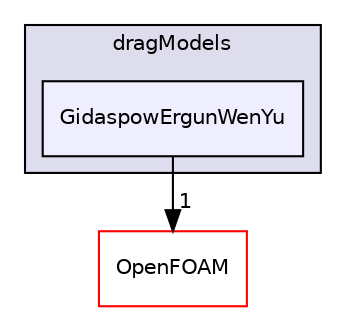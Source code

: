 digraph "src/phaseSystemModels/reactingEulerFoam/interfacialModels/dragModels/GidaspowErgunWenYu" {
  bgcolor=transparent;
  compound=true
  node [ fontsize="10", fontname="Helvetica"];
  edge [ labelfontsize="10", labelfontname="Helvetica"];
  subgraph clusterdir_326a3023cc127b39f379d1d16589515e {
    graph [ bgcolor="#ddddee", pencolor="black", label="dragModels" fontname="Helvetica", fontsize="10", URL="dir_326a3023cc127b39f379d1d16589515e.html"]
  dir_ffe88c6103e84245ee2931f0582167f5 [shape=box, label="GidaspowErgunWenYu", style="filled", fillcolor="#eeeeff", pencolor="black", URL="dir_ffe88c6103e84245ee2931f0582167f5.html"];
  }
  dir_c5473ff19b20e6ec4dfe5c310b3778a8 [shape=box label="OpenFOAM" color="red" URL="dir_c5473ff19b20e6ec4dfe5c310b3778a8.html"];
  dir_ffe88c6103e84245ee2931f0582167f5->dir_c5473ff19b20e6ec4dfe5c310b3778a8 [headlabel="1", labeldistance=1.5 headhref="dir_003094_002151.html"];
}
